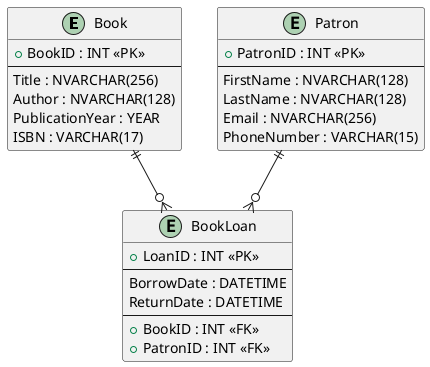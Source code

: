 @startuml
entity Book {
    + BookID : INT <<PK>>
    --
    Title : NVARCHAR(256)
    Author : NVARCHAR(128)
    PublicationYear : YEAR
    ISBN : VARCHAR(17)
}

entity Patron {
    + PatronID : INT <<PK>>
    --
    FirstName : NVARCHAR(128)
    LastName : NVARCHAR(128)
    Email : NVARCHAR(256)
    PhoneNumber : VARCHAR(15)
}

entity BookLoan {
    + LoanID : INT <<PK>>
    --
    BorrowDate : DATETIME
    ReturnDate : DATETIME
    --
    + BookID : INT <<FK>>
    + PatronID : INT <<FK>>
}

Book ||--o{ BookLoan 
Patron ||--o{ BookLoan

@enduml
